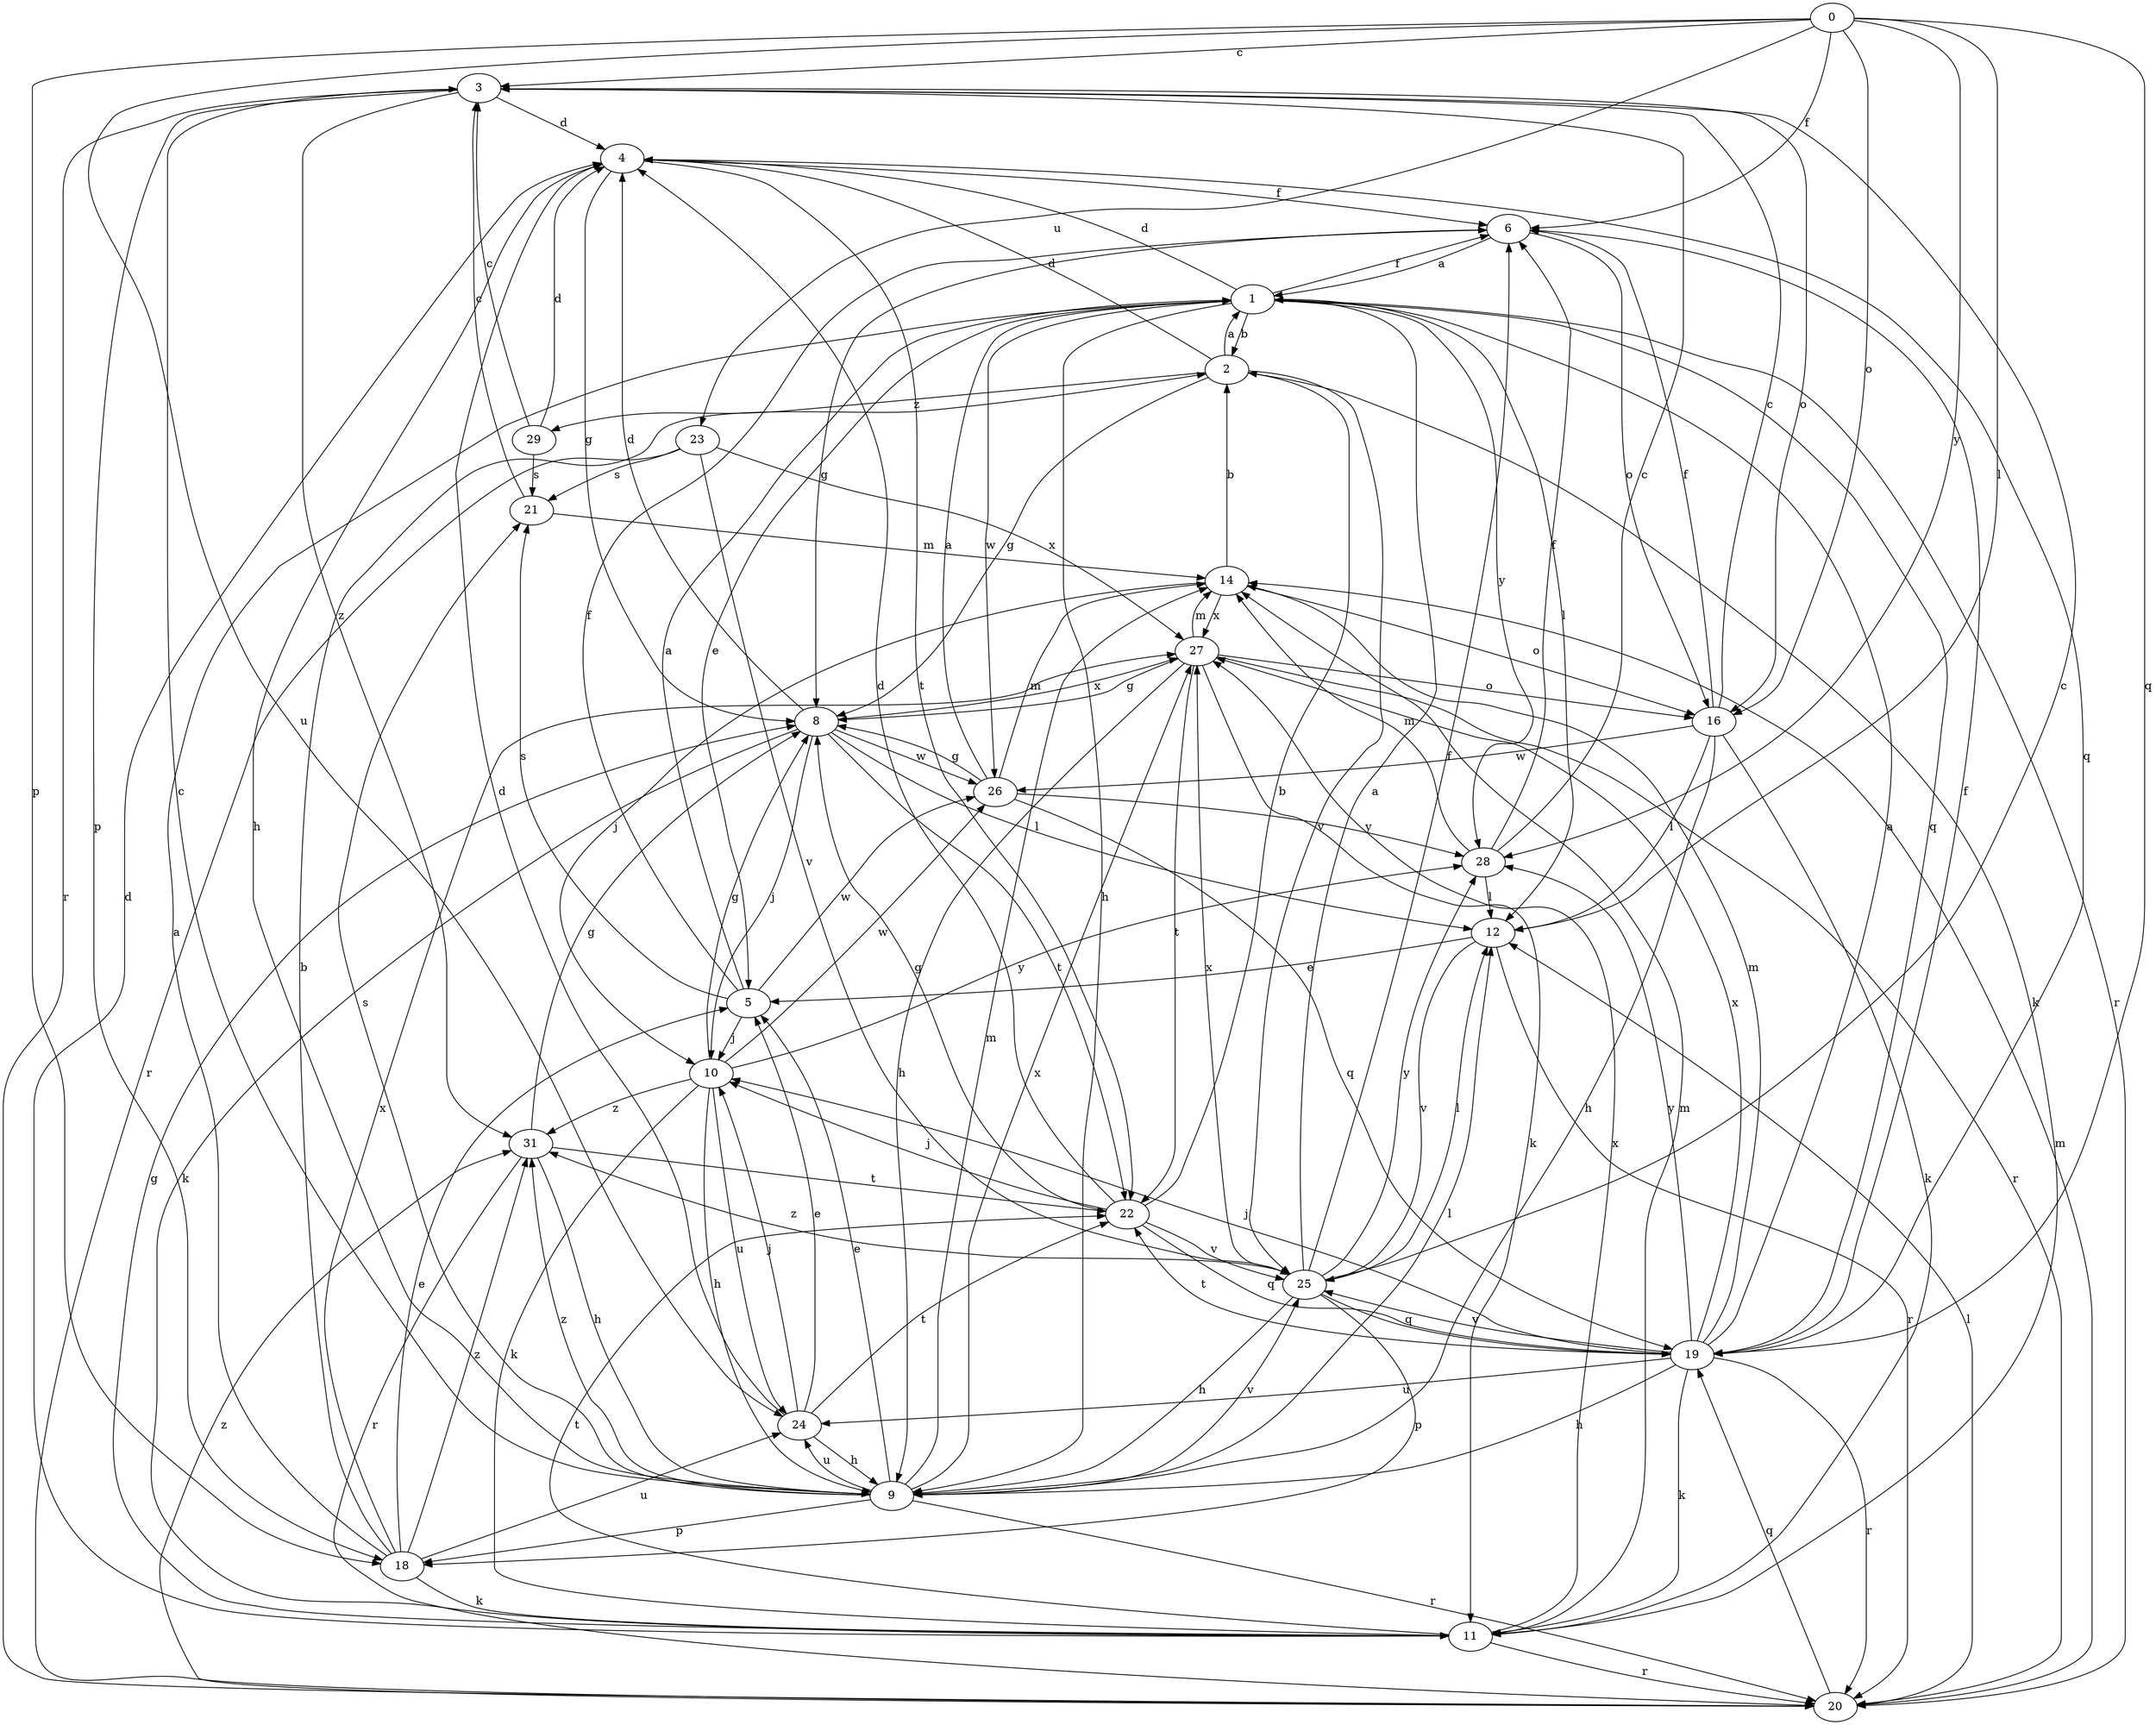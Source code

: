 strict digraph  {
0;
1;
2;
3;
4;
5;
6;
8;
9;
10;
11;
12;
14;
16;
18;
19;
20;
21;
22;
23;
24;
25;
26;
27;
28;
29;
31;
0 -> 3  [label=c];
0 -> 6  [label=f];
0 -> 12  [label=l];
0 -> 16  [label=o];
0 -> 18  [label=p];
0 -> 19  [label=q];
0 -> 23  [label=u];
0 -> 24  [label=u];
0 -> 28  [label=y];
1 -> 2  [label=b];
1 -> 4  [label=d];
1 -> 5  [label=e];
1 -> 6  [label=f];
1 -> 9  [label=h];
1 -> 12  [label=l];
1 -> 19  [label=q];
1 -> 20  [label=r];
1 -> 26  [label=w];
1 -> 28  [label=y];
2 -> 1  [label=a];
2 -> 4  [label=d];
2 -> 8  [label=g];
2 -> 11  [label=k];
2 -> 25  [label=v];
2 -> 29  [label=z];
3 -> 4  [label=d];
3 -> 16  [label=o];
3 -> 18  [label=p];
3 -> 20  [label=r];
3 -> 31  [label=z];
4 -> 6  [label=f];
4 -> 8  [label=g];
4 -> 9  [label=h];
4 -> 19  [label=q];
4 -> 22  [label=t];
5 -> 1  [label=a];
5 -> 6  [label=f];
5 -> 10  [label=j];
5 -> 21  [label=s];
5 -> 26  [label=w];
6 -> 1  [label=a];
6 -> 8  [label=g];
6 -> 16  [label=o];
8 -> 4  [label=d];
8 -> 10  [label=j];
8 -> 11  [label=k];
8 -> 12  [label=l];
8 -> 22  [label=t];
8 -> 26  [label=w];
8 -> 27  [label=x];
9 -> 3  [label=c];
9 -> 5  [label=e];
9 -> 12  [label=l];
9 -> 14  [label=m];
9 -> 18  [label=p];
9 -> 20  [label=r];
9 -> 21  [label=s];
9 -> 24  [label=u];
9 -> 25  [label=v];
9 -> 27  [label=x];
9 -> 31  [label=z];
10 -> 8  [label=g];
10 -> 9  [label=h];
10 -> 11  [label=k];
10 -> 24  [label=u];
10 -> 26  [label=w];
10 -> 28  [label=y];
10 -> 31  [label=z];
11 -> 4  [label=d];
11 -> 8  [label=g];
11 -> 14  [label=m];
11 -> 20  [label=r];
11 -> 22  [label=t];
11 -> 27  [label=x];
12 -> 5  [label=e];
12 -> 20  [label=r];
12 -> 25  [label=v];
14 -> 2  [label=b];
14 -> 10  [label=j];
14 -> 16  [label=o];
14 -> 27  [label=x];
16 -> 3  [label=c];
16 -> 6  [label=f];
16 -> 9  [label=h];
16 -> 11  [label=k];
16 -> 12  [label=l];
16 -> 26  [label=w];
18 -> 1  [label=a];
18 -> 2  [label=b];
18 -> 5  [label=e];
18 -> 11  [label=k];
18 -> 24  [label=u];
18 -> 27  [label=x];
18 -> 31  [label=z];
19 -> 1  [label=a];
19 -> 6  [label=f];
19 -> 9  [label=h];
19 -> 10  [label=j];
19 -> 11  [label=k];
19 -> 14  [label=m];
19 -> 20  [label=r];
19 -> 22  [label=t];
19 -> 24  [label=u];
19 -> 25  [label=v];
19 -> 27  [label=x];
19 -> 28  [label=y];
20 -> 12  [label=l];
20 -> 14  [label=m];
20 -> 19  [label=q];
20 -> 31  [label=z];
21 -> 3  [label=c];
21 -> 14  [label=m];
22 -> 2  [label=b];
22 -> 4  [label=d];
22 -> 8  [label=g];
22 -> 10  [label=j];
22 -> 19  [label=q];
22 -> 25  [label=v];
23 -> 20  [label=r];
23 -> 21  [label=s];
23 -> 25  [label=v];
23 -> 27  [label=x];
24 -> 4  [label=d];
24 -> 5  [label=e];
24 -> 9  [label=h];
24 -> 10  [label=j];
24 -> 22  [label=t];
25 -> 1  [label=a];
25 -> 3  [label=c];
25 -> 6  [label=f];
25 -> 9  [label=h];
25 -> 12  [label=l];
25 -> 18  [label=p];
25 -> 19  [label=q];
25 -> 27  [label=x];
25 -> 28  [label=y];
25 -> 31  [label=z];
26 -> 1  [label=a];
26 -> 8  [label=g];
26 -> 14  [label=m];
26 -> 19  [label=q];
26 -> 28  [label=y];
27 -> 8  [label=g];
27 -> 9  [label=h];
27 -> 11  [label=k];
27 -> 14  [label=m];
27 -> 16  [label=o];
27 -> 20  [label=r];
27 -> 22  [label=t];
28 -> 3  [label=c];
28 -> 6  [label=f];
28 -> 12  [label=l];
28 -> 14  [label=m];
29 -> 3  [label=c];
29 -> 4  [label=d];
29 -> 21  [label=s];
31 -> 8  [label=g];
31 -> 9  [label=h];
31 -> 20  [label=r];
31 -> 22  [label=t];
}
